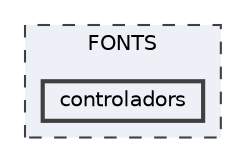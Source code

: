 digraph "FONTS/controladors"
{
 // INTERACTIVE_SVG=YES
 // LATEX_PDF_SIZE
  bgcolor="transparent";
  edge [fontname=Helvetica,fontsize=10,labelfontname=Helvetica,labelfontsize=10];
  node [fontname=Helvetica,fontsize=10,shape=box,height=0.2,width=0.4];
  compound=true
  subgraph clusterdir_d2a81fcb9e0344d06f49c2bd6fcf908f {
    graph [ bgcolor="#edf0f7", pencolor="grey25", label="FONTS", fontname=Helvetica,fontsize=10 style="filled,dashed", URL="dir_d2a81fcb9e0344d06f49c2bd6fcf908f.html",tooltip=""]
  dir_674a4c66909567c566ee408bfdbb8ab5 [label="controladors", fillcolor="#edf0f7", color="grey25", style="filled,bold", URL="dir_674a4c66909567c566ee408bfdbb8ab5.html",tooltip=""];
  }
}
